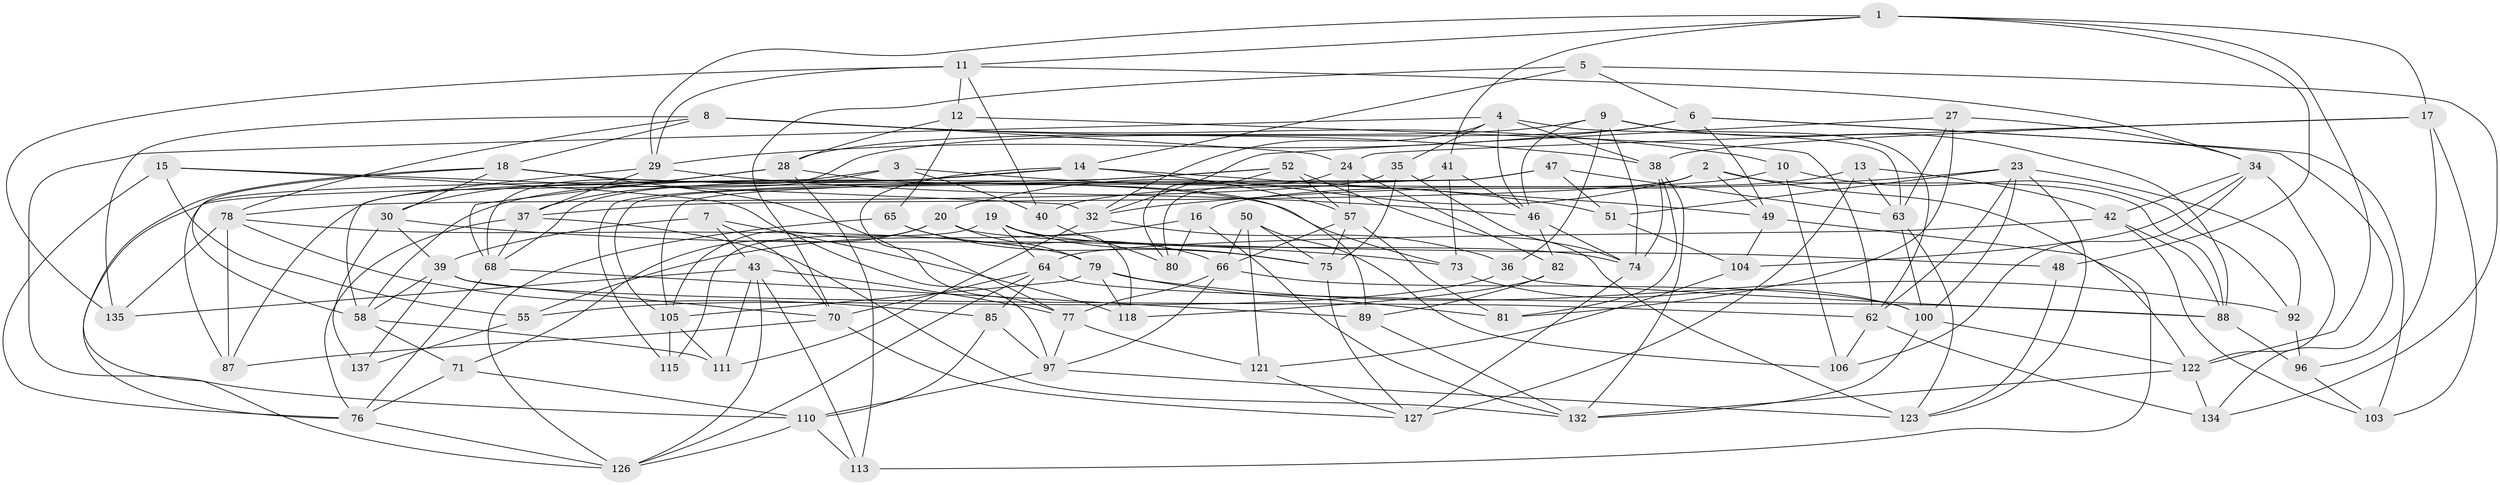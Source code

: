 // Generated by graph-tools (version 1.1) at 2025/24/03/03/25 07:24:25]
// undirected, 91 vertices, 226 edges
graph export_dot {
graph [start="1"]
  node [color=gray90,style=filled];
  1 [super="+26"];
  2 [super="+101"];
  3;
  4 [super="+22"];
  5;
  6 [super="+45"];
  7;
  8 [super="+21"];
  9 [super="+114"];
  10;
  11 [super="+25"];
  12;
  13 [super="+61"];
  14 [super="+69"];
  15;
  16;
  17 [super="+131"];
  18 [super="+33"];
  19 [super="+108"];
  20 [super="+54"];
  23 [super="+102"];
  24 [super="+31"];
  27;
  28 [super="+53"];
  29 [super="+119"];
  30 [super="+44"];
  32 [super="+72"];
  34 [super="+56"];
  35;
  36;
  37 [super="+60"];
  38 [super="+107"];
  39 [super="+93"];
  40;
  41;
  42 [super="+117"];
  43 [super="+95"];
  46 [super="+133"];
  47;
  48;
  49 [super="+130"];
  50;
  51;
  52 [super="+125"];
  55;
  57 [super="+83"];
  58 [super="+59"];
  62 [super="+86"];
  63 [super="+67"];
  64 [super="+84"];
  65;
  66 [super="+90"];
  68 [super="+124"];
  70 [super="+112"];
  71;
  73;
  74 [super="+99"];
  75 [super="+91"];
  76 [super="+109"];
  77 [super="+94"];
  78 [super="+139"];
  79 [super="+136"];
  80;
  81;
  82;
  85;
  87;
  88 [super="+98"];
  89;
  92;
  96;
  97 [super="+140"];
  100 [super="+141"];
  103;
  104;
  105 [super="+120"];
  106;
  110 [super="+116"];
  111;
  113;
  115;
  118;
  121;
  122 [super="+142"];
  123 [super="+128"];
  126 [super="+129"];
  127 [super="+138"];
  132 [super="+143"];
  134;
  135;
  137;
  1 -- 41;
  1 -- 48;
  1 -- 17;
  1 -- 11;
  1 -- 29;
  1 -- 122;
  2 -- 113;
  2 -- 49 [weight=2];
  2 -- 20;
  2 -- 88;
  2 -- 37;
  3 -- 40;
  3 -- 51;
  3 -- 87;
  3 -- 37;
  4 -- 35;
  4 -- 110;
  4 -- 46;
  4 -- 63;
  4 -- 32;
  4 -- 38;
  5 -- 134;
  5 -- 14;
  5 -- 6;
  5 -- 70;
  6 -- 68;
  6 -- 134;
  6 -- 29;
  6 -- 49;
  6 -- 103;
  7 -- 118;
  7 -- 39;
  7 -- 43;
  7 -- 70;
  8 -- 10;
  8 -- 38;
  8 -- 24;
  8 -- 18;
  8 -- 78;
  8 -- 135;
  9 -- 74;
  9 -- 62;
  9 -- 28;
  9 -- 88;
  9 -- 36;
  9 -- 46;
  10 -- 92;
  10 -- 40;
  10 -- 106;
  11 -- 12;
  11 -- 135;
  11 -- 34;
  11 -- 40;
  11 -- 29;
  12 -- 65;
  12 -- 28;
  12 -- 62;
  13 -- 42 [weight=2];
  13 -- 127 [weight=2];
  13 -- 16;
  13 -- 63;
  14 -- 68;
  14 -- 57;
  14 -- 77;
  14 -- 87;
  14 -- 49;
  15 -- 32;
  15 -- 55;
  15 -- 97;
  15 -- 76;
  16 -- 55;
  16 -- 132;
  16 -- 80;
  17 -- 38;
  17 -- 96;
  17 -- 24 [weight=2];
  17 -- 103;
  18 -- 76;
  18 -- 77;
  18 -- 73;
  18 -- 58;
  18 -- 30;
  19 -- 64;
  19 -- 115 [weight=2];
  19 -- 75;
  19 -- 74;
  19 -- 118;
  20 -- 71;
  20 -- 48 [weight=2];
  20 -- 105;
  20 -- 79;
  23 -- 123;
  23 -- 92;
  23 -- 100;
  23 -- 32;
  23 -- 51;
  23 -- 62;
  24 -- 80;
  24 -- 57;
  24 -- 82;
  27 -- 81;
  27 -- 34;
  27 -- 32;
  27 -- 63;
  28 -- 113;
  28 -- 89;
  28 -- 30;
  28 -- 68;
  29 -- 37;
  29 -- 58;
  29 -- 46;
  30 -- 137 [weight=2];
  30 -- 73;
  30 -- 39;
  32 -- 111;
  32 -- 36;
  34 -- 106;
  34 -- 104;
  34 -- 42;
  34 -- 122;
  35 -- 75;
  35 -- 78;
  35 -- 74;
  36 -- 55;
  36 -- 88;
  37 -- 76;
  37 -- 68;
  37 -- 132;
  38 -- 74;
  38 -- 81;
  38 -- 132;
  39 -- 137;
  39 -- 58;
  39 -- 62;
  39 -- 70;
  40 -- 80;
  41 -- 73;
  41 -- 46;
  41 -- 105;
  42 -- 103;
  42 -- 88;
  42 -- 64;
  43 -- 135;
  43 -- 126;
  43 -- 113;
  43 -- 111;
  43 -- 77;
  46 -- 74;
  46 -- 82;
  47 -- 51;
  47 -- 126;
  47 -- 63;
  47 -- 105;
  48 -- 123;
  49 -- 122;
  49 -- 104;
  50 -- 121;
  50 -- 75;
  50 -- 106;
  50 -- 66;
  51 -- 104;
  52 -- 58;
  52 -- 57;
  52 -- 123 [weight=2];
  52 -- 115;
  52 -- 80;
  55 -- 137;
  57 -- 75;
  57 -- 81;
  57 -- 66;
  58 -- 111;
  58 -- 71;
  62 -- 106;
  62 -- 134;
  63 -- 100;
  63 -- 123;
  64 -- 126;
  64 -- 88;
  64 -- 85;
  64 -- 70;
  65 -- 66;
  65 -- 75;
  65 -- 126;
  66 -- 100;
  66 -- 97;
  66 -- 77;
  68 -- 89;
  68 -- 76;
  70 -- 87;
  70 -- 127;
  71 -- 110;
  71 -- 76;
  73 -- 100;
  74 -- 127;
  75 -- 127;
  76 -- 126;
  77 -- 121;
  77 -- 97;
  78 -- 79;
  78 -- 85;
  78 -- 135;
  78 -- 87;
  79 -- 81;
  79 -- 118;
  79 -- 105;
  79 -- 92;
  82 -- 89;
  82 -- 118;
  85 -- 97;
  85 -- 110;
  88 -- 96;
  89 -- 132;
  92 -- 96;
  96 -- 103;
  97 -- 110;
  97 -- 123;
  100 -- 122;
  100 -- 132;
  104 -- 121;
  105 -- 115;
  105 -- 111;
  110 -- 113;
  110 -- 126;
  121 -- 127;
  122 -- 134;
  122 -- 132;
}
